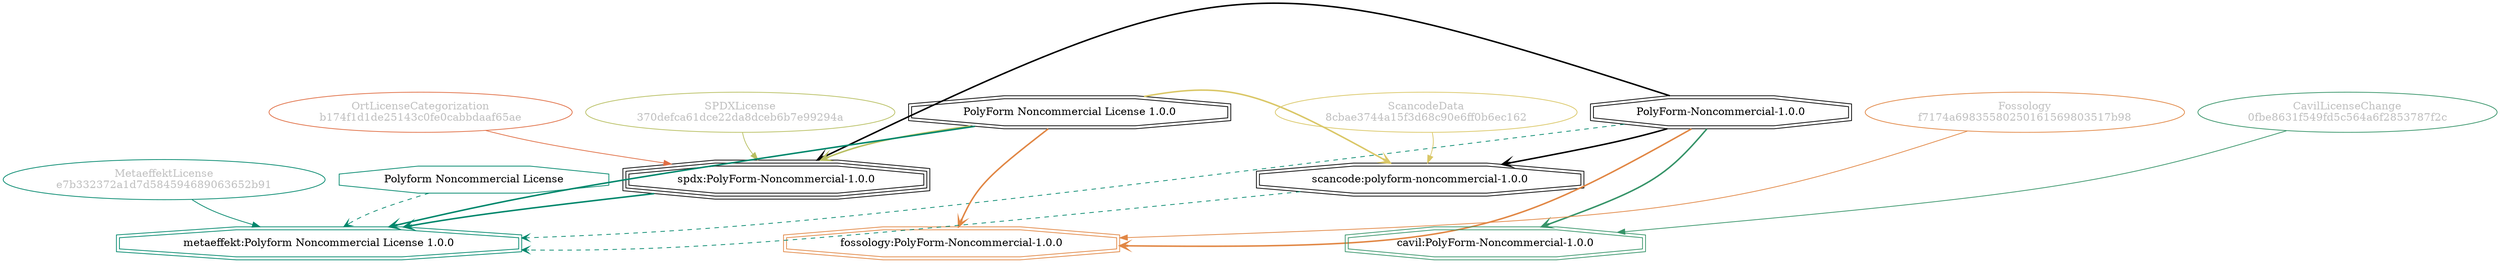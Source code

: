 strict digraph {
    node [shape=box];
    graph [splines=curved];
    3664 [label="SPDXLicense\n370defca61dce22da8dceb6b7e99294a"
         ,fontcolor=gray
         ,color="#b8bf62"
         ,fillcolor="beige;1"
         ,shape=ellipse];
    3665 [label="spdx:PolyForm-Noncommercial-1.0.0"
         ,shape=tripleoctagon];
    3666 [label="PolyForm-Noncommercial-1.0.0"
         ,shape=doubleoctagon];
    3667 [label="PolyForm Noncommercial License 1.0.0"
         ,shape=doubleoctagon];
    22363 [label="ScancodeData\n8cbae3744a15f3d68c90e6ff0b6ec162"
          ,fontcolor=gray
          ,color="#dac767"
          ,fillcolor="beige;1"
          ,shape=ellipse];
    22364 [label="scancode:polyform-noncommercial-1.0.0"
          ,shape=doubleoctagon];
    28165 [label="Fossology\nf7174a69835580250161569803517b98"
          ,fontcolor=gray
          ,color="#e18745"
          ,fillcolor="beige;1"
          ,shape=ellipse];
    28166 [label="fossology:PolyForm-Noncommercial-1.0.0"
          ,color="#e18745"
          ,shape=doubleoctagon];
    35172 [label="OrtLicenseCategorization\nb174f1d1de25143c0fe0cabbdaaf65ae"
          ,fontcolor=gray
          ,color="#e06f45"
          ,fillcolor="beige;1"
          ,shape=ellipse];
    37406 [label="CavilLicenseChange\n0fbe8631f549fd5c564a6f2853787f2c"
          ,fontcolor=gray
          ,color="#379469"
          ,fillcolor="beige;1"
          ,shape=ellipse];
    37407 [label="cavil:PolyForm-Noncommercial-1.0.0"
          ,color="#379469"
          ,shape=doubleoctagon];
    47121 [label="MetaeffektLicense\ne7b332372a1d7d584594689063652b91"
          ,fontcolor=gray
          ,color="#00876c"
          ,fillcolor="beige;1"
          ,shape=ellipse];
    47122 [label="metaeffekt:Polyform Noncommercial License 1.0.0"
          ,color="#00876c"
          ,shape=doubleoctagon];
    47123 [label="Polyform Noncommercial License"
          ,color="#00876c"
          ,shape=octagon];
    3664 -> 3665 [weight=0.5
                 ,color="#b8bf62"];
    3665 -> 47122 [style=bold
                  ,arrowhead=vee
                  ,weight=0.7
                  ,color="#00876c"];
    3666 -> 3665 [style=bold
                 ,arrowhead=vee
                 ,weight=0.7];
    3666 -> 22364 [style=bold
                  ,arrowhead=vee
                  ,weight=0.7];
    3666 -> 28166 [style=bold
                  ,arrowhead=vee
                  ,weight=0.7
                  ,color="#e18745"];
    3666 -> 37407 [style=bold
                  ,arrowhead=vee
                  ,weight=0.7
                  ,color="#379469"];
    3666 -> 37407 [style=bold
                  ,arrowhead=vee
                  ,weight=0.7
                  ,color="#379469"];
    3666 -> 47122 [style=dashed
                  ,arrowhead=vee
                  ,weight=0.5
                  ,color="#00876c"];
    3667 -> 3665 [style=bold
                 ,arrowhead=vee
                 ,weight=0.7
                 ,color="#b8bf62"];
    3667 -> 22364 [style=bold
                  ,arrowhead=vee
                  ,weight=0.7
                  ,color="#dac767"];
    3667 -> 28166 [style=bold
                  ,arrowhead=vee
                  ,weight=0.7
                  ,color="#e18745"];
    3667 -> 47122 [style=bold
                  ,arrowhead=vee
                  ,weight=0.7
                  ,color="#00876c"];
    22363 -> 22364 [weight=0.5
                   ,color="#dac767"];
    22364 -> 47122 [style=dashed
                   ,arrowhead=vee
                   ,weight=0.5
                   ,color="#00876c"];
    28165 -> 28166 [weight=0.5
                   ,color="#e18745"];
    35172 -> 3665 [weight=0.5
                  ,color="#e06f45"];
    37406 -> 37407 [weight=0.5
                   ,color="#379469"];
    47121 -> 47122 [weight=0.5
                   ,color="#00876c"];
    47123 -> 47122 [style=dashed
                   ,arrowhead=vee
                   ,weight=0.5
                   ,color="#00876c"];
}
